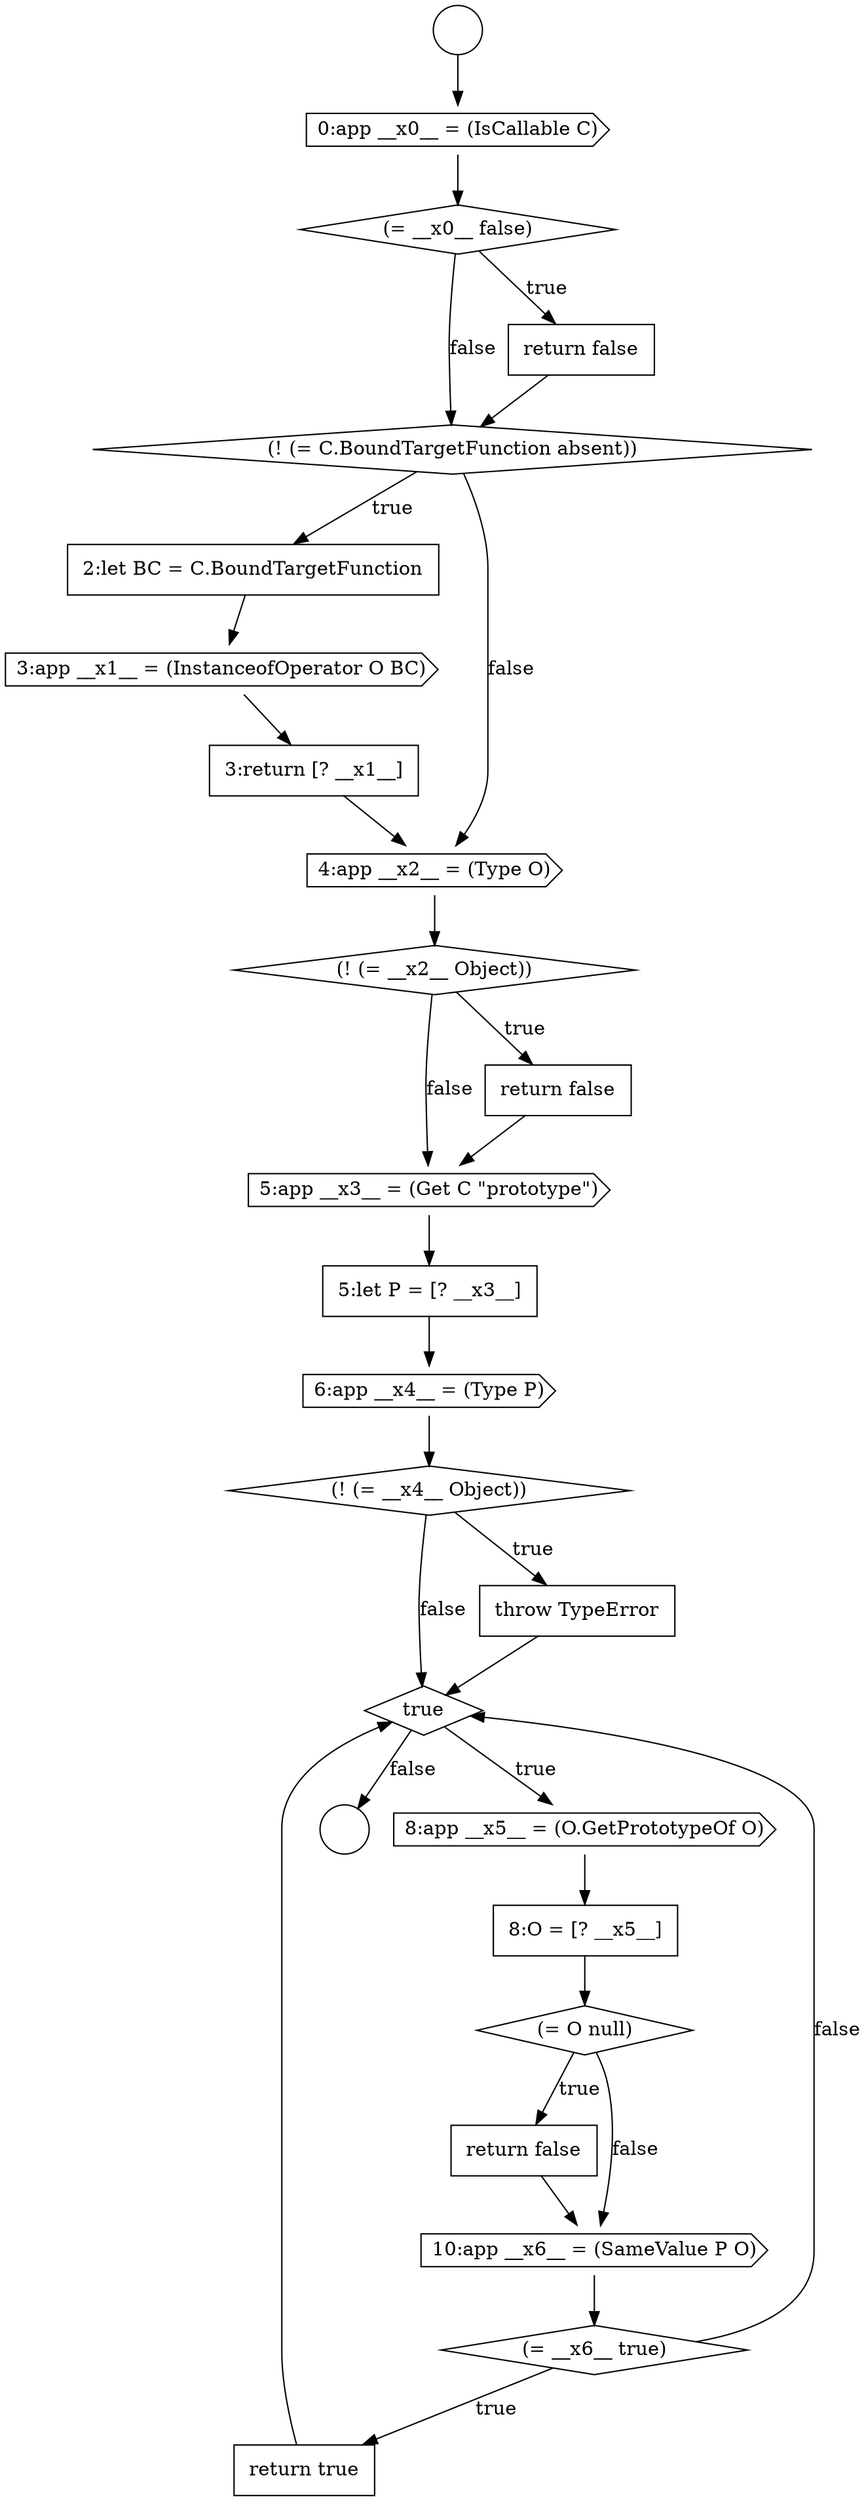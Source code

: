 digraph {
  node0 [shape=circle label=" " color="black" fillcolor="white" style=filled]
  node5 [shape=diamond, label=<<font color="black">(! (= C.BoundTargetFunction absent))</font>> color="black" fillcolor="white" style=filled]
  node10 [shape=diamond, label=<<font color="black">(! (= __x2__ Object))</font>> color="black" fillcolor="white" style=filled]
  node24 [shape=none, margin=0, label=<<font color="black">
    <table border="0" cellborder="1" cellspacing="0" cellpadding="10">
      <tr><td align="left">return true</td></tr>
    </table>
  </font>> color="black" fillcolor="white" style=filled]
  node14 [shape=cds, label=<<font color="black">6:app __x4__ = (Type P)</font>> color="black" fillcolor="white" style=filled]
  node20 [shape=diamond, label=<<font color="black">(= O null)</font>> color="black" fillcolor="white" style=filled]
  node1 [shape=circle label=" " color="black" fillcolor="white" style=filled]
  node6 [shape=none, margin=0, label=<<font color="black">
    <table border="0" cellborder="1" cellspacing="0" cellpadding="10">
      <tr><td align="left">2:let BC = C.BoundTargetFunction</td></tr>
    </table>
  </font>> color="black" fillcolor="white" style=filled]
  node21 [shape=none, margin=0, label=<<font color="black">
    <table border="0" cellborder="1" cellspacing="0" cellpadding="10">
      <tr><td align="left">return false</td></tr>
    </table>
  </font>> color="black" fillcolor="white" style=filled]
  node9 [shape=cds, label=<<font color="black">4:app __x2__ = (Type O)</font>> color="black" fillcolor="white" style=filled]
  node13 [shape=none, margin=0, label=<<font color="black">
    <table border="0" cellborder="1" cellspacing="0" cellpadding="10">
      <tr><td align="left">5:let P = [? __x3__]</td></tr>
    </table>
  </font>> color="black" fillcolor="white" style=filled]
  node2 [shape=cds, label=<<font color="black">0:app __x0__ = (IsCallable C)</font>> color="black" fillcolor="white" style=filled]
  node17 [shape=diamond, label=<<font color="black">true</font>> color="black" fillcolor="white" style=filled]
  node22 [shape=cds, label=<<font color="black">10:app __x6__ = (SameValue P O)</font>> color="black" fillcolor="white" style=filled]
  node12 [shape=cds, label=<<font color="black">5:app __x3__ = (Get C &quot;prototype&quot;)</font>> color="black" fillcolor="white" style=filled]
  node7 [shape=cds, label=<<font color="black">3:app __x1__ = (InstanceofOperator O BC)</font>> color="black" fillcolor="white" style=filled]
  node3 [shape=diamond, label=<<font color="black">(= __x0__ false)</font>> color="black" fillcolor="white" style=filled]
  node18 [shape=cds, label=<<font color="black">8:app __x5__ = (O.GetPrototypeOf O)</font>> color="black" fillcolor="white" style=filled]
  node16 [shape=none, margin=0, label=<<font color="black">
    <table border="0" cellborder="1" cellspacing="0" cellpadding="10">
      <tr><td align="left">throw TypeError</td></tr>
    </table>
  </font>> color="black" fillcolor="white" style=filled]
  node11 [shape=none, margin=0, label=<<font color="black">
    <table border="0" cellborder="1" cellspacing="0" cellpadding="10">
      <tr><td align="left">return false</td></tr>
    </table>
  </font>> color="black" fillcolor="white" style=filled]
  node23 [shape=diamond, label=<<font color="black">(= __x6__ true)</font>> color="black" fillcolor="white" style=filled]
  node8 [shape=none, margin=0, label=<<font color="black">
    <table border="0" cellborder="1" cellspacing="0" cellpadding="10">
      <tr><td align="left">3:return [? __x1__]</td></tr>
    </table>
  </font>> color="black" fillcolor="white" style=filled]
  node19 [shape=none, margin=0, label=<<font color="black">
    <table border="0" cellborder="1" cellspacing="0" cellpadding="10">
      <tr><td align="left">8:O = [? __x5__]</td></tr>
    </table>
  </font>> color="black" fillcolor="white" style=filled]
  node4 [shape=none, margin=0, label=<<font color="black">
    <table border="0" cellborder="1" cellspacing="0" cellpadding="10">
      <tr><td align="left">return false</td></tr>
    </table>
  </font>> color="black" fillcolor="white" style=filled]
  node15 [shape=diamond, label=<<font color="black">(! (= __x4__ Object))</font>> color="black" fillcolor="white" style=filled]
  node10 -> node11 [label=<<font color="black">true</font>> color="black"]
  node10 -> node12 [label=<<font color="black">false</font>> color="black"]
  node11 -> node12 [ color="black"]
  node0 -> node2 [ color="black"]
  node14 -> node15 [ color="black"]
  node23 -> node24 [label=<<font color="black">true</font>> color="black"]
  node23 -> node17 [label=<<font color="black">false</font>> color="black"]
  node16 -> node17 [ color="black"]
  node7 -> node8 [ color="black"]
  node18 -> node19 [ color="black"]
  node2 -> node3 [ color="black"]
  node3 -> node4 [label=<<font color="black">true</font>> color="black"]
  node3 -> node5 [label=<<font color="black">false</font>> color="black"]
  node19 -> node20 [ color="black"]
  node13 -> node14 [ color="black"]
  node17 -> node18 [label=<<font color="black">true</font>> color="black"]
  node17 -> node1 [label=<<font color="black">false</font>> color="black"]
  node12 -> node13 [ color="black"]
  node5 -> node6 [label=<<font color="black">true</font>> color="black"]
  node5 -> node9 [label=<<font color="black">false</font>> color="black"]
  node22 -> node23 [ color="black"]
  node6 -> node7 [ color="black"]
  node15 -> node16 [label=<<font color="black">true</font>> color="black"]
  node15 -> node17 [label=<<font color="black">false</font>> color="black"]
  node9 -> node10 [ color="black"]
  node24 -> node17 [ color="black"]
  node20 -> node21 [label=<<font color="black">true</font>> color="black"]
  node20 -> node22 [label=<<font color="black">false</font>> color="black"]
  node4 -> node5 [ color="black"]
  node8 -> node9 [ color="black"]
  node21 -> node22 [ color="black"]
}
